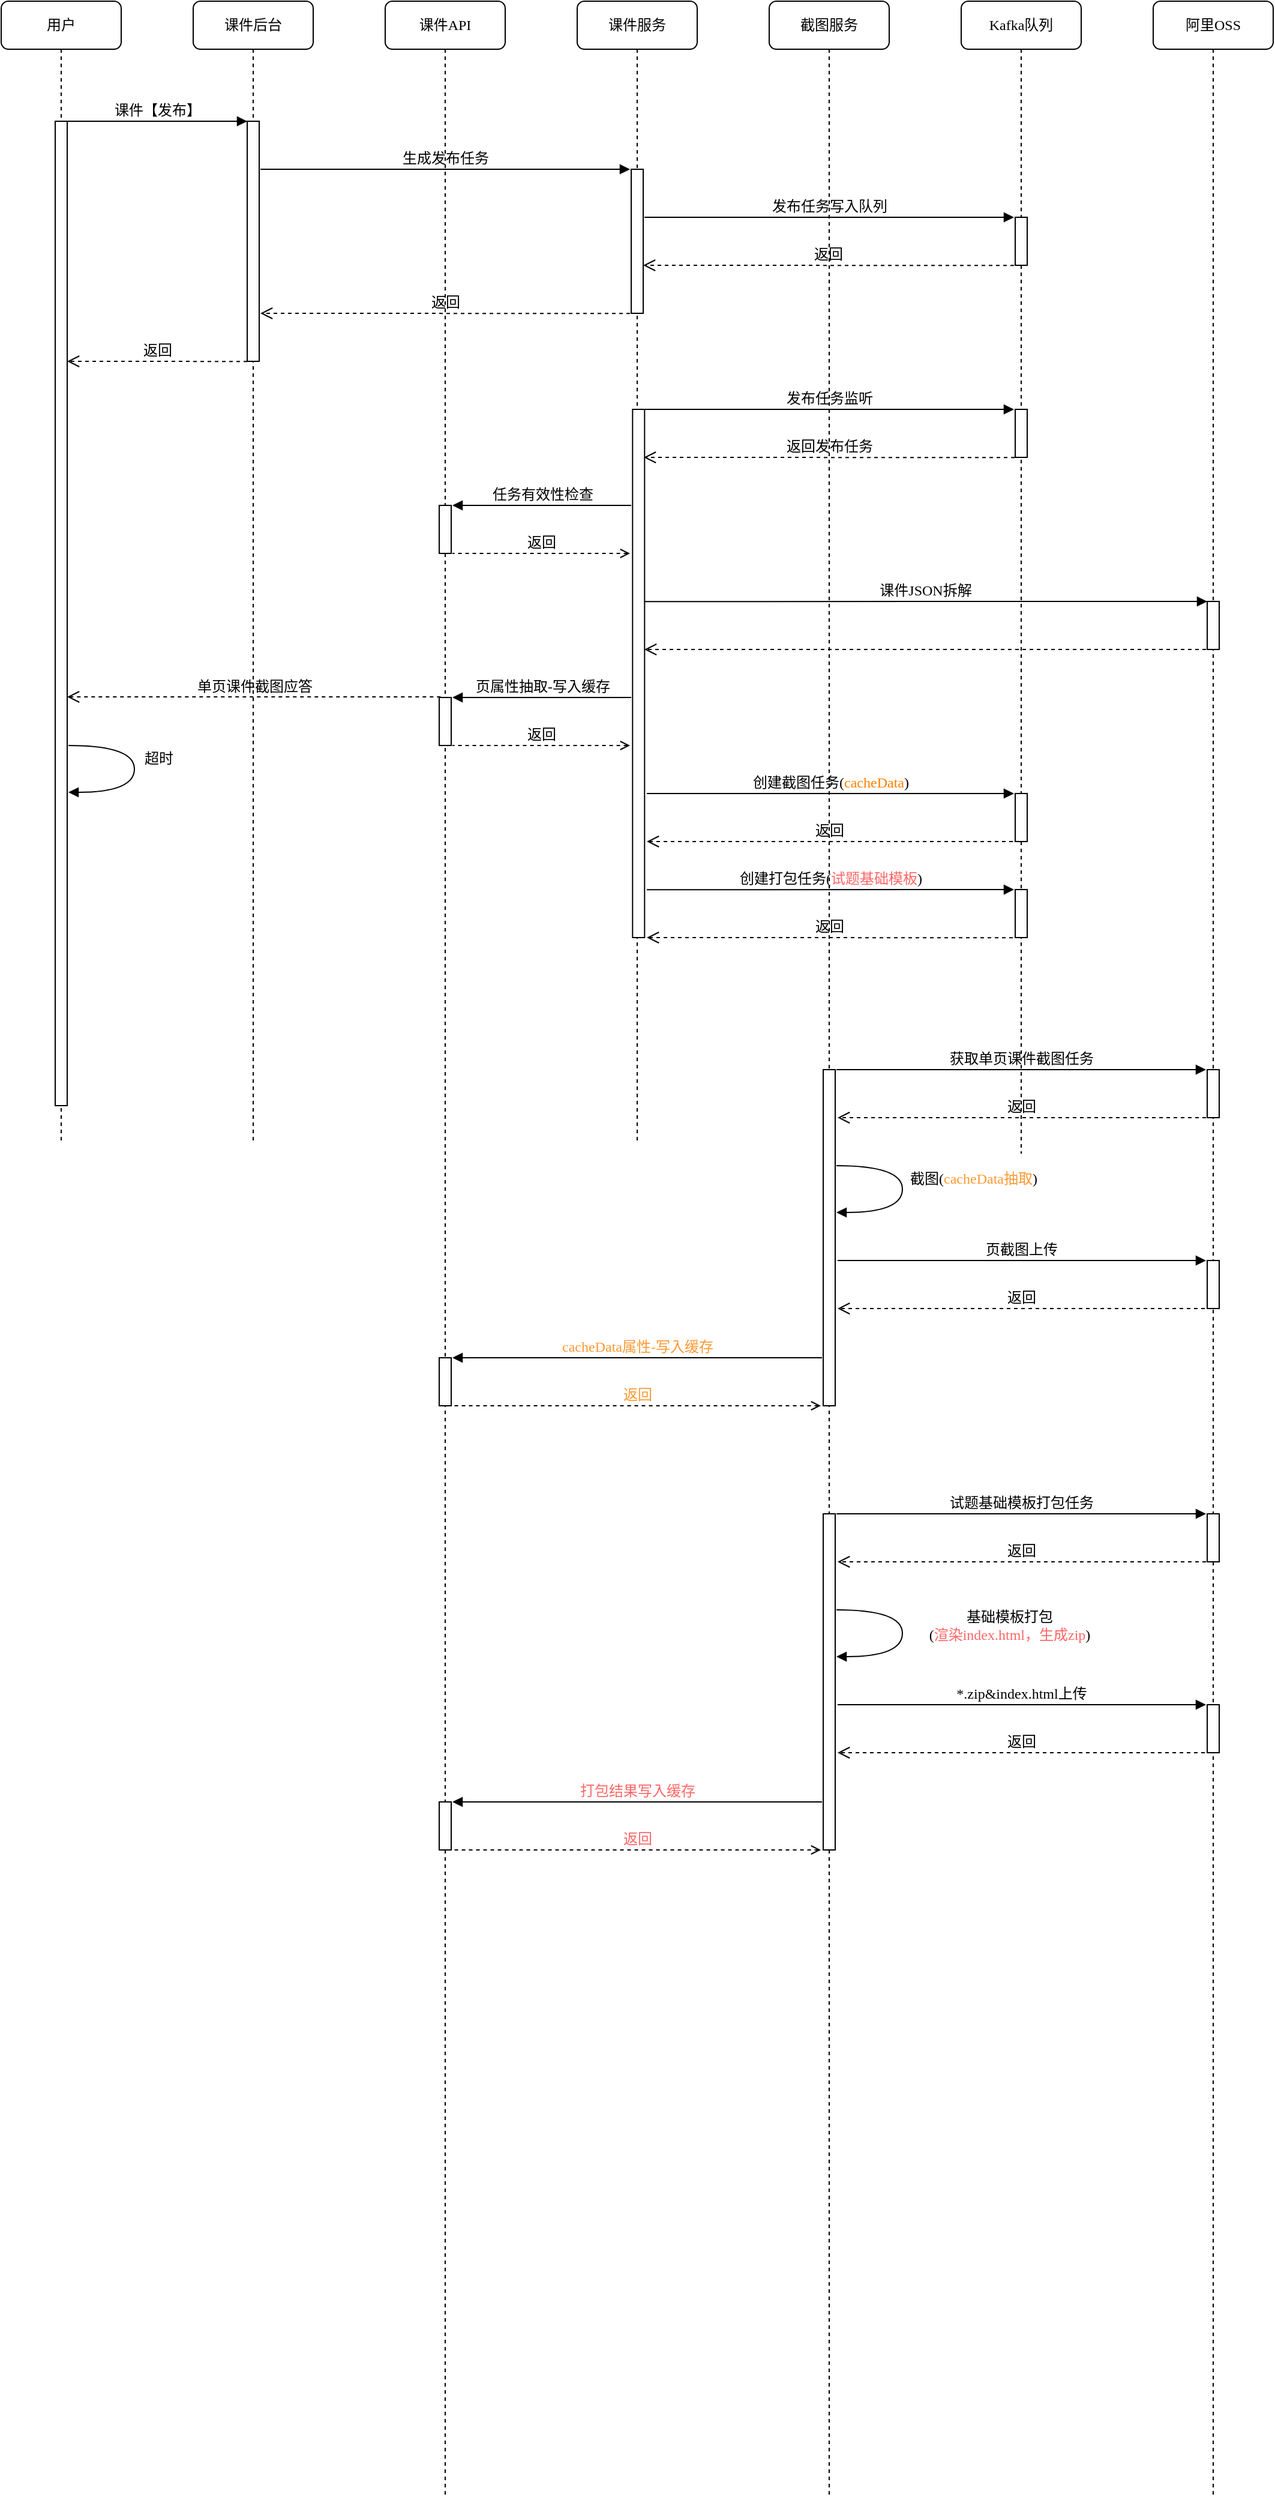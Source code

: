 <mxfile version="21.6.5" type="github">
  <diagram name="第 1 页" id="g4hASfduYWke274bOboM">
    <mxGraphModel dx="797" dy="394" grid="1" gridSize="10" guides="1" tooltips="1" connect="1" arrows="1" fold="1" page="1" pageScale="1" pageWidth="827" pageHeight="1169" math="0" shadow="0">
      <root>
        <mxCell id="0" />
        <mxCell id="1" parent="0" />
        <mxCell id="hMmdUdfrd5lEpIEmNu8y-2" value="阿里OSS" style="shape=umlLifeline;perimeter=lifelinePerimeter;whiteSpace=wrap;html=1;container=1;collapsible=0;recursiveResize=0;outlineConnect=0;rounded=1;shadow=0;comic=0;labelBackgroundColor=none;strokeWidth=1;fontFamily=Verdana;fontSize=12;align=center;" vertex="1" parent="1">
          <mxGeometry x="1040" y="80" width="100" height="2080" as="geometry" />
        </mxCell>
        <mxCell id="hMmdUdfrd5lEpIEmNu8y-3" value="" style="html=1;points=[];perimeter=orthogonalPerimeter;rounded=0;shadow=0;comic=0;labelBackgroundColor=none;strokeWidth=1;fontFamily=Verdana;fontSize=12;align=center;" vertex="1" parent="hMmdUdfrd5lEpIEmNu8y-2">
          <mxGeometry x="45" y="890" width="10" height="40" as="geometry" />
        </mxCell>
        <mxCell id="hMmdUdfrd5lEpIEmNu8y-19" value="" style="html=1;points=[];perimeter=orthogonalPerimeter;rounded=0;shadow=0;comic=0;labelBackgroundColor=none;strokeWidth=1;fontFamily=Verdana;fontSize=12;align=center;" vertex="1" parent="hMmdUdfrd5lEpIEmNu8y-2">
          <mxGeometry x="45" y="500" width="10" height="40" as="geometry" />
        </mxCell>
        <mxCell id="hMmdUdfrd5lEpIEmNu8y-6" value="" style="html=1;points=[];perimeter=orthogonalPerimeter;rounded=0;shadow=0;comic=0;labelBackgroundColor=none;strokeWidth=1;fontFamily=Verdana;fontSize=12;align=center;" vertex="1" parent="hMmdUdfrd5lEpIEmNu8y-2">
          <mxGeometry x="45" y="1049" width="10" height="40" as="geometry" />
        </mxCell>
        <mxCell id="hMmdUdfrd5lEpIEmNu8y-4" value="Kafka队列" style="shape=umlLifeline;perimeter=lifelinePerimeter;whiteSpace=wrap;html=1;container=1;collapsible=0;recursiveResize=0;outlineConnect=0;rounded=1;shadow=0;comic=0;labelBackgroundColor=none;strokeWidth=1;fontFamily=Verdana;fontSize=12;align=center;" vertex="1" parent="1">
          <mxGeometry x="880" y="80" width="100" height="960" as="geometry" />
        </mxCell>
        <mxCell id="hMmdUdfrd5lEpIEmNu8y-43" value="" style="html=1;points=[];perimeter=orthogonalPerimeter;rounded=0;shadow=0;comic=0;labelBackgroundColor=none;strokeWidth=1;fontFamily=Verdana;fontSize=12;align=center;" vertex="1" parent="hMmdUdfrd5lEpIEmNu8y-4">
          <mxGeometry x="45" y="180" width="10" height="40" as="geometry" />
        </mxCell>
        <mxCell id="hMmdUdfrd5lEpIEmNu8y-44" value="返回" style="html=1;verticalAlign=bottom;endArrow=open;dashed=1;endSize=8;labelBackgroundColor=none;fontFamily=Verdana;fontSize=12;edgeStyle=elbowEdgeStyle;elbow=vertical;" edge="1" parent="hMmdUdfrd5lEpIEmNu8y-4">
          <mxGeometry x="0.003" relative="1" as="geometry">
            <mxPoint x="-265" y="220" as="targetPoint" />
            <Array as="points" />
            <mxPoint x="44" y="220.13" as="sourcePoint" />
            <mxPoint as="offset" />
          </mxGeometry>
        </mxCell>
        <mxCell id="hMmdUdfrd5lEpIEmNu8y-46" value="" style="html=1;points=[];perimeter=orthogonalPerimeter;rounded=0;shadow=0;comic=0;labelBackgroundColor=none;strokeWidth=1;fontFamily=Verdana;fontSize=12;align=center;" vertex="1" parent="hMmdUdfrd5lEpIEmNu8y-4">
          <mxGeometry x="45" y="340" width="10" height="40" as="geometry" />
        </mxCell>
        <mxCell id="hMmdUdfrd5lEpIEmNu8y-59" value="" style="html=1;points=[];perimeter=orthogonalPerimeter;rounded=0;shadow=0;comic=0;labelBackgroundColor=none;strokeWidth=1;fontFamily=Verdana;fontSize=12;align=center;" vertex="1" parent="hMmdUdfrd5lEpIEmNu8y-4">
          <mxGeometry x="45" y="660" width="10" height="40" as="geometry" />
        </mxCell>
        <mxCell id="hMmdUdfrd5lEpIEmNu8y-63" value="" style="html=1;points=[];perimeter=orthogonalPerimeter;rounded=0;shadow=0;comic=0;labelBackgroundColor=none;strokeWidth=1;fontFamily=Verdana;fontSize=12;align=center;" vertex="1" parent="hMmdUdfrd5lEpIEmNu8y-4">
          <mxGeometry x="45" y="740" width="10" height="40" as="geometry" />
        </mxCell>
        <mxCell id="hMmdUdfrd5lEpIEmNu8y-7" value="课件后台" style="shape=umlLifeline;perimeter=lifelinePerimeter;whiteSpace=wrap;html=1;container=1;collapsible=0;recursiveResize=0;outlineConnect=0;rounded=1;shadow=0;comic=0;labelBackgroundColor=none;strokeWidth=1;fontFamily=Verdana;fontSize=12;align=center;" vertex="1" parent="1">
          <mxGeometry x="240" y="80" width="100" height="950" as="geometry" />
        </mxCell>
        <mxCell id="hMmdUdfrd5lEpIEmNu8y-8" value="" style="html=1;points=[];perimeter=orthogonalPerimeter;rounded=0;shadow=0;comic=0;labelBackgroundColor=none;strokeWidth=1;fontFamily=Verdana;fontSize=12;align=center;" vertex="1" parent="hMmdUdfrd5lEpIEmNu8y-7">
          <mxGeometry x="45" y="100" width="10" height="200" as="geometry" />
        </mxCell>
        <mxCell id="hMmdUdfrd5lEpIEmNu8y-9" value="返回" style="html=1;verticalAlign=bottom;endArrow=open;dashed=1;endSize=8;labelBackgroundColor=none;fontFamily=Verdana;fontSize=12;edgeStyle=elbowEdgeStyle;elbow=vertical;" edge="1" parent="hMmdUdfrd5lEpIEmNu8y-7">
          <mxGeometry relative="1" as="geometry">
            <mxPoint x="-105" y="300.09" as="targetPoint" />
            <Array as="points" />
            <mxPoint x="45" y="300.09" as="sourcePoint" />
            <mxPoint as="offset" />
          </mxGeometry>
        </mxCell>
        <mxCell id="hMmdUdfrd5lEpIEmNu8y-10" value="课件API" style="shape=umlLifeline;perimeter=lifelinePerimeter;whiteSpace=wrap;html=1;container=1;collapsible=0;recursiveResize=0;outlineConnect=0;rounded=1;shadow=0;comic=0;labelBackgroundColor=none;strokeWidth=1;fontFamily=Verdana;fontSize=12;align=center;" vertex="1" parent="1">
          <mxGeometry x="400" y="80" width="100" height="2080" as="geometry" />
        </mxCell>
        <mxCell id="hMmdUdfrd5lEpIEmNu8y-11" value="" style="html=1;points=[];perimeter=orthogonalPerimeter;rounded=0;shadow=0;comic=0;labelBackgroundColor=none;strokeWidth=1;fontFamily=Verdana;fontSize=12;align=center;" vertex="1" parent="hMmdUdfrd5lEpIEmNu8y-10">
          <mxGeometry x="45" y="420" width="10" height="40" as="geometry" />
        </mxCell>
        <mxCell id="hMmdUdfrd5lEpIEmNu8y-12" value="" style="html=1;points=[];perimeter=orthogonalPerimeter;rounded=0;shadow=0;comic=0;labelBackgroundColor=none;strokeWidth=1;fontFamily=Verdana;fontSize=12;align=center;" vertex="1" parent="hMmdUdfrd5lEpIEmNu8y-10">
          <mxGeometry x="45.0" y="1130" width="10" height="40" as="geometry" />
        </mxCell>
        <mxCell id="hMmdUdfrd5lEpIEmNu8y-40" value="生成发布任务" style="html=1;verticalAlign=bottom;endArrow=block;labelBackgroundColor=none;fontFamily=Verdana;fontSize=12;edgeStyle=elbowEdgeStyle;elbow=vertical;" edge="1" parent="hMmdUdfrd5lEpIEmNu8y-10">
          <mxGeometry relative="1" as="geometry">
            <mxPoint x="-104" y="140" as="sourcePoint" />
            <mxPoint x="204" y="140" as="targetPoint" />
          </mxGeometry>
        </mxCell>
        <mxCell id="hMmdUdfrd5lEpIEmNu8y-56" value="" style="html=1;points=[];perimeter=orthogonalPerimeter;rounded=0;shadow=0;comic=0;labelBackgroundColor=none;strokeWidth=1;fontFamily=Verdana;fontSize=12;align=center;" vertex="1" parent="hMmdUdfrd5lEpIEmNu8y-10">
          <mxGeometry x="45" y="580" width="10" height="40" as="geometry" />
        </mxCell>
        <mxCell id="hMmdUdfrd5lEpIEmNu8y-13" value="课件服务" style="shape=umlLifeline;perimeter=lifelinePerimeter;whiteSpace=wrap;html=1;container=1;collapsible=0;recursiveResize=0;outlineConnect=0;rounded=1;shadow=0;comic=0;labelBackgroundColor=none;strokeWidth=1;fontFamily=Verdana;fontSize=12;align=center;" vertex="1" parent="1">
          <mxGeometry x="560" y="80" width="100" height="950" as="geometry" />
        </mxCell>
        <mxCell id="hMmdUdfrd5lEpIEmNu8y-14" value="单页课件截图应答" style="html=1;verticalAlign=bottom;endArrow=open;dashed=1;endSize=8;labelBackgroundColor=none;fontFamily=Verdana;fontSize=12;edgeStyle=elbowEdgeStyle;elbow=vertical;entryX=0.974;entryY=0.851;entryDx=0;entryDy=0;entryPerimeter=0;" edge="1" parent="hMmdUdfrd5lEpIEmNu8y-13">
          <mxGeometry x="-0.001" relative="1" as="geometry">
            <mxPoint x="-425" y="579" as="targetPoint" />
            <Array as="points" />
            <mxPoint x="-113.85" y="579.52" as="sourcePoint" />
            <mxPoint as="offset" />
          </mxGeometry>
        </mxCell>
        <mxCell id="hMmdUdfrd5lEpIEmNu8y-16" value="" style="html=1;points=[];perimeter=orthogonalPerimeter;rounded=0;shadow=0;comic=0;labelBackgroundColor=none;strokeWidth=1;fontFamily=Verdana;fontSize=12;align=center;" vertex="1" parent="hMmdUdfrd5lEpIEmNu8y-13">
          <mxGeometry x="46.15" y="340" width="10" height="440" as="geometry" />
        </mxCell>
        <mxCell id="hMmdUdfrd5lEpIEmNu8y-41" value="" style="html=1;points=[];perimeter=orthogonalPerimeter;rounded=0;shadow=0;comic=0;labelBackgroundColor=none;strokeWidth=1;fontFamily=Verdana;fontSize=12;align=center;" vertex="1" parent="hMmdUdfrd5lEpIEmNu8y-13">
          <mxGeometry x="45" y="140" width="10" height="120" as="geometry" />
        </mxCell>
        <mxCell id="hMmdUdfrd5lEpIEmNu8y-45" value="返回" style="html=1;verticalAlign=bottom;endArrow=open;dashed=1;endSize=8;labelBackgroundColor=none;fontFamily=Verdana;fontSize=12;edgeStyle=elbowEdgeStyle;elbow=vertical;" edge="1" parent="hMmdUdfrd5lEpIEmNu8y-13">
          <mxGeometry x="0.003" relative="1" as="geometry">
            <mxPoint x="-264" y="260" as="targetPoint" />
            <Array as="points" />
            <mxPoint x="44" y="260.13" as="sourcePoint" />
            <mxPoint as="offset" />
          </mxGeometry>
        </mxCell>
        <mxCell id="hMmdUdfrd5lEpIEmNu8y-52" value="任务有效性检查" style="html=1;verticalAlign=bottom;endArrow=none;labelBackgroundColor=none;fontFamily=Verdana;fontSize=12;edgeStyle=elbowEdgeStyle;elbow=vertical;entryX=-0.209;entryY=0;entryDx=0;entryDy=0;entryPerimeter=0;startArrow=block;startFill=1;endFill=0;" edge="1" parent="hMmdUdfrd5lEpIEmNu8y-13">
          <mxGeometry x="-0.002" relative="1" as="geometry">
            <mxPoint x="-104" y="420" as="sourcePoint" />
            <Array as="points">
              <mxPoint x="-47.5" y="420" />
              <mxPoint x="-37.5" y="480" />
              <mxPoint x="2.5" y="490" />
              <mxPoint x="-17.5" y="450" />
              <mxPoint x="-97.5" y="340" />
            </Array>
            <mxPoint x="45" y="420" as="targetPoint" />
            <mxPoint as="offset" />
          </mxGeometry>
        </mxCell>
        <mxCell id="hMmdUdfrd5lEpIEmNu8y-53" value="返回" style="html=1;verticalAlign=bottom;endArrow=none;dashed=1;endSize=8;labelBackgroundColor=none;fontFamily=Verdana;fontSize=12;edgeStyle=elbowEdgeStyle;elbow=vertical;startArrow=open;startFill=0;endFill=0;" edge="1" parent="hMmdUdfrd5lEpIEmNu8y-13">
          <mxGeometry x="0.003" relative="1" as="geometry">
            <mxPoint x="-104" y="460" as="targetPoint" />
            <Array as="points" />
            <mxPoint x="44" y="460" as="sourcePoint" />
            <mxPoint as="offset" />
          </mxGeometry>
        </mxCell>
        <mxCell id="hMmdUdfrd5lEpIEmNu8y-23" value="用户" style="shape=umlLifeline;perimeter=lifelinePerimeter;whiteSpace=wrap;html=1;container=1;collapsible=0;recursiveResize=0;outlineConnect=0;rounded=1;shadow=0;comic=0;labelBackgroundColor=none;strokeWidth=1;fontFamily=Verdana;fontSize=12;align=center;" vertex="1" parent="1">
          <mxGeometry x="80" y="80" width="100" height="950" as="geometry" />
        </mxCell>
        <mxCell id="hMmdUdfrd5lEpIEmNu8y-24" value="" style="html=1;points=[];perimeter=orthogonalPerimeter;rounded=0;shadow=0;comic=0;labelBackgroundColor=none;strokeWidth=1;fontFamily=Verdana;fontSize=12;align=center;" vertex="1" parent="hMmdUdfrd5lEpIEmNu8y-23">
          <mxGeometry x="45" y="100" width="10" height="820" as="geometry" />
        </mxCell>
        <mxCell id="hMmdUdfrd5lEpIEmNu8y-25" value="截图服务" style="shape=umlLifeline;perimeter=lifelinePerimeter;whiteSpace=wrap;html=1;container=1;collapsible=0;recursiveResize=0;outlineConnect=0;rounded=1;shadow=0;comic=0;labelBackgroundColor=none;strokeWidth=1;fontFamily=Verdana;fontSize=12;align=center;" vertex="1" parent="1">
          <mxGeometry x="720" y="80" width="100" height="2080" as="geometry" />
        </mxCell>
        <mxCell id="hMmdUdfrd5lEpIEmNu8y-26" value="" style="html=1;points=[];perimeter=orthogonalPerimeter;rounded=0;shadow=0;comic=0;labelBackgroundColor=none;strokeWidth=1;fontFamily=Verdana;fontSize=12;align=center;" vertex="1" parent="hMmdUdfrd5lEpIEmNu8y-25">
          <mxGeometry x="45" y="890" width="10" height="280" as="geometry" />
        </mxCell>
        <mxCell id="hMmdUdfrd5lEpIEmNu8y-60" value="创建截图任务(&lt;font color=&quot;#ff8000&quot;&gt;cacheData&lt;/font&gt;)" style="html=1;verticalAlign=bottom;endArrow=block;labelBackgroundColor=none;fontFamily=Verdana;fontSize=12;edgeStyle=elbowEdgeStyle;elbow=vertical;" edge="1" parent="hMmdUdfrd5lEpIEmNu8y-25">
          <mxGeometry relative="1" as="geometry">
            <mxPoint x="-102" y="660" as="sourcePoint" />
            <mxPoint x="204" y="660" as="targetPoint" />
          </mxGeometry>
        </mxCell>
        <mxCell id="hMmdUdfrd5lEpIEmNu8y-61" value="返回" style="html=1;verticalAlign=bottom;endArrow=open;dashed=1;endSize=8;labelBackgroundColor=none;fontFamily=Verdana;fontSize=12;edgeStyle=elbowEdgeStyle;elbow=vertical;" edge="1" parent="hMmdUdfrd5lEpIEmNu8y-25">
          <mxGeometry x="0.003" relative="1" as="geometry">
            <mxPoint x="-102" y="700" as="targetPoint" />
            <Array as="points" />
            <mxPoint x="203" y="700" as="sourcePoint" />
            <mxPoint as="offset" />
          </mxGeometry>
        </mxCell>
        <mxCell id="hMmdUdfrd5lEpIEmNu8y-27" value="课件【发布】" style="html=1;verticalAlign=bottom;endArrow=block;entryX=0;entryY=0;labelBackgroundColor=none;fontFamily=Verdana;fontSize=12;edgeStyle=elbowEdgeStyle;elbow=vertical;" edge="1" parent="1" source="hMmdUdfrd5lEpIEmNu8y-24" target="hMmdUdfrd5lEpIEmNu8y-8">
          <mxGeometry relative="1" as="geometry">
            <mxPoint x="220" y="190" as="sourcePoint" />
          </mxGeometry>
        </mxCell>
        <mxCell id="hMmdUdfrd5lEpIEmNu8y-32" value="获取单页课件截图任务" style="html=1;verticalAlign=bottom;endArrow=block;labelBackgroundColor=none;fontFamily=Verdana;fontSize=12;edgeStyle=elbowEdgeStyle;elbow=vertical;" edge="1" parent="1">
          <mxGeometry x="-0.002" relative="1" as="geometry">
            <mxPoint x="776" y="970" as="sourcePoint" />
            <Array as="points">
              <mxPoint x="831" y="970" />
              <mxPoint x="841" y="1030" />
              <mxPoint x="881" y="1040" />
              <mxPoint x="861" y="1000" />
              <mxPoint x="781" y="890" />
            </Array>
            <mxPoint x="1084" y="970" as="targetPoint" />
            <mxPoint as="offset" />
          </mxGeometry>
        </mxCell>
        <mxCell id="hMmdUdfrd5lEpIEmNu8y-33" value="返回" style="html=1;verticalAlign=bottom;endArrow=open;dashed=1;endSize=8;labelBackgroundColor=none;fontFamily=Verdana;fontSize=12;edgeStyle=elbowEdgeStyle;elbow=vertical;" edge="1" parent="1">
          <mxGeometry x="0.003" relative="1" as="geometry">
            <mxPoint x="777" y="1010" as="targetPoint" />
            <Array as="points" />
            <mxPoint x="1084" y="1010" as="sourcePoint" />
            <mxPoint as="offset" />
          </mxGeometry>
        </mxCell>
        <mxCell id="hMmdUdfrd5lEpIEmNu8y-34" value="截图(&lt;font color=&quot;#ff9933&quot;&gt;cacheData抽取&lt;/font&gt;)" style="html=1;verticalAlign=bottom;endArrow=block;labelBackgroundColor=none;fontFamily=Verdana;fontSize=12;elbow=vertical;edgeStyle=orthogonalEdgeStyle;curved=1;exitX=1.038;exitY=0.345;exitPerimeter=0;entryX=1.027;entryY=0.831;entryDx=0;entryDy=0;entryPerimeter=0;" edge="1" parent="1">
          <mxGeometry x="0.007" y="59" relative="1" as="geometry">
            <mxPoint x="776" y="1050" as="sourcePoint" />
            <mxPoint x="776" y="1089" as="targetPoint" />
            <Array as="points">
              <mxPoint x="831" y="1050" />
              <mxPoint x="831" y="1089" />
            </Array>
            <mxPoint as="offset" />
          </mxGeometry>
        </mxCell>
        <mxCell id="hMmdUdfrd5lEpIEmNu8y-35" value="页截图上传" style="html=1;verticalAlign=bottom;endArrow=block;labelBackgroundColor=none;fontFamily=Verdana;fontSize=12;edgeStyle=elbowEdgeStyle;elbow=vertical;" edge="1" parent="1">
          <mxGeometry x="-0.002" relative="1" as="geometry">
            <mxPoint x="777" y="1129" as="sourcePoint" />
            <Array as="points">
              <mxPoint x="830.5" y="1129" />
              <mxPoint x="840.5" y="1189" />
              <mxPoint x="880.5" y="1199" />
              <mxPoint x="860.5" y="1159" />
              <mxPoint x="780.5" y="1049" />
            </Array>
            <mxPoint x="1084" y="1129" as="targetPoint" />
            <mxPoint as="offset" />
          </mxGeometry>
        </mxCell>
        <mxCell id="hMmdUdfrd5lEpIEmNu8y-36" value="返回" style="html=1;verticalAlign=bottom;endArrow=open;dashed=1;endSize=8;labelBackgroundColor=none;fontFamily=Verdana;fontSize=12;edgeStyle=elbowEdgeStyle;elbow=vertical;" edge="1" parent="1">
          <mxGeometry x="0.003" relative="1" as="geometry">
            <mxPoint x="777" y="1169" as="targetPoint" />
            <Array as="points" />
            <mxPoint x="1083" y="1169" as="sourcePoint" />
            <mxPoint as="offset" />
          </mxGeometry>
        </mxCell>
        <mxCell id="hMmdUdfrd5lEpIEmNu8y-39" value="超时" style="html=1;verticalAlign=bottom;endArrow=block;labelBackgroundColor=none;fontFamily=Verdana;fontSize=12;elbow=vertical;edgeStyle=orthogonalEdgeStyle;curved=1;exitX=1.038;exitY=0.345;exitPerimeter=0;entryX=1.027;entryY=0.831;entryDx=0;entryDy=0;entryPerimeter=0;" edge="1" parent="1">
          <mxGeometry x="0.007" y="20" relative="1" as="geometry">
            <mxPoint x="136" y="700" as="sourcePoint" />
            <mxPoint x="136" y="739" as="targetPoint" />
            <Array as="points">
              <mxPoint x="191" y="700" />
              <mxPoint x="191" y="739" />
            </Array>
            <mxPoint as="offset" />
          </mxGeometry>
        </mxCell>
        <mxCell id="hMmdUdfrd5lEpIEmNu8y-42" value="发布任务写入队列" style="html=1;verticalAlign=bottom;endArrow=block;labelBackgroundColor=none;fontFamily=Verdana;fontSize=12;edgeStyle=elbowEdgeStyle;elbow=vertical;" edge="1" parent="1">
          <mxGeometry relative="1" as="geometry">
            <mxPoint x="616" y="260" as="sourcePoint" />
            <mxPoint x="924" y="260" as="targetPoint" />
          </mxGeometry>
        </mxCell>
        <mxCell id="hMmdUdfrd5lEpIEmNu8y-47" value="发布任务监听" style="html=1;verticalAlign=bottom;endArrow=block;labelBackgroundColor=none;fontFamily=Verdana;fontSize=12;edgeStyle=elbowEdgeStyle;elbow=vertical;" edge="1" parent="1">
          <mxGeometry relative="1" as="geometry">
            <mxPoint x="616" y="420" as="sourcePoint" />
            <mxPoint x="924" y="420" as="targetPoint" />
          </mxGeometry>
        </mxCell>
        <mxCell id="hMmdUdfrd5lEpIEmNu8y-48" value="返回发布任务" style="html=1;verticalAlign=bottom;endArrow=open;dashed=1;endSize=8;labelBackgroundColor=none;fontFamily=Verdana;fontSize=12;edgeStyle=elbowEdgeStyle;elbow=vertical;" edge="1" parent="1">
          <mxGeometry x="0.003" relative="1" as="geometry">
            <mxPoint x="615.5" y="460" as="targetPoint" />
            <Array as="points" />
            <mxPoint x="924.5" y="460.13" as="sourcePoint" />
            <mxPoint as="offset" />
          </mxGeometry>
        </mxCell>
        <mxCell id="hMmdUdfrd5lEpIEmNu8y-54" value="课件JSON拆解" style="html=1;verticalAlign=bottom;endArrow=block;labelBackgroundColor=none;fontFamily=Verdana;fontSize=12;edgeStyle=elbowEdgeStyle;elbow=vertical;" edge="1" parent="1">
          <mxGeometry relative="1" as="geometry">
            <mxPoint x="616" y="580.11" as="sourcePoint" />
            <mxPoint x="1085" y="580" as="targetPoint" />
          </mxGeometry>
        </mxCell>
        <mxCell id="hMmdUdfrd5lEpIEmNu8y-55" value="" style="html=1;verticalAlign=bottom;endArrow=open;dashed=1;endSize=8;labelBackgroundColor=none;fontFamily=Verdana;fontSize=12;edgeStyle=elbowEdgeStyle;elbow=vertical;" edge="1" parent="1">
          <mxGeometry x="0.003" relative="1" as="geometry">
            <mxPoint x="616" y="620" as="targetPoint" />
            <Array as="points" />
            <mxPoint x="1084" y="620" as="sourcePoint" />
            <mxPoint as="offset" />
          </mxGeometry>
        </mxCell>
        <mxCell id="hMmdUdfrd5lEpIEmNu8y-57" value="页属性抽取-写入缓存" style="html=1;verticalAlign=bottom;endArrow=none;labelBackgroundColor=none;fontFamily=Verdana;fontSize=12;edgeStyle=elbowEdgeStyle;elbow=vertical;entryX=-0.209;entryY=0;entryDx=0;entryDy=0;entryPerimeter=0;startArrow=block;startFill=1;endFill=0;" edge="1" parent="1">
          <mxGeometry x="-0.002" relative="1" as="geometry">
            <mxPoint x="456" y="660" as="sourcePoint" />
            <Array as="points">
              <mxPoint x="512.5" y="660" />
              <mxPoint x="522.5" y="720" />
              <mxPoint x="562.5" y="730" />
              <mxPoint x="542.5" y="690" />
              <mxPoint x="462.5" y="580" />
            </Array>
            <mxPoint x="605" y="660" as="targetPoint" />
            <mxPoint as="offset" />
          </mxGeometry>
        </mxCell>
        <mxCell id="hMmdUdfrd5lEpIEmNu8y-58" value="返回" style="html=1;verticalAlign=bottom;endArrow=none;dashed=1;endSize=8;labelBackgroundColor=none;fontFamily=Verdana;fontSize=12;edgeStyle=elbowEdgeStyle;elbow=vertical;startArrow=open;startFill=0;endFill=0;" edge="1" parent="1">
          <mxGeometry x="0.003" relative="1" as="geometry">
            <mxPoint x="456" y="700" as="targetPoint" />
            <Array as="points" />
            <mxPoint x="604" y="700" as="sourcePoint" />
            <mxPoint as="offset" />
          </mxGeometry>
        </mxCell>
        <mxCell id="hMmdUdfrd5lEpIEmNu8y-64" value="创建打包任务(&lt;font color=&quot;#ff6666&quot;&gt;试题基础模板&lt;/font&gt;)" style="html=1;verticalAlign=bottom;endArrow=block;labelBackgroundColor=none;fontFamily=Verdana;fontSize=12;edgeStyle=elbowEdgeStyle;elbow=vertical;" edge="1" parent="1">
          <mxGeometry relative="1" as="geometry">
            <mxPoint x="618" y="820.11" as="sourcePoint" />
            <mxPoint x="924" y="820.11" as="targetPoint" />
          </mxGeometry>
        </mxCell>
        <mxCell id="hMmdUdfrd5lEpIEmNu8y-65" value="返回" style="html=1;verticalAlign=bottom;endArrow=open;dashed=1;endSize=8;labelBackgroundColor=none;fontFamily=Verdana;fontSize=12;edgeStyle=elbowEdgeStyle;elbow=vertical;" edge="1" parent="1">
          <mxGeometry x="0.003" relative="1" as="geometry">
            <mxPoint x="618" y="860.11" as="targetPoint" />
            <Array as="points" />
            <mxPoint x="923" y="860.11" as="sourcePoint" />
            <mxPoint as="offset" />
          </mxGeometry>
        </mxCell>
        <mxCell id="hMmdUdfrd5lEpIEmNu8y-66" value="&lt;font color=&quot;#ff9933&quot;&gt;cacheData属性-写入缓存&lt;/font&gt;" style="html=1;verticalAlign=bottom;endArrow=none;labelBackgroundColor=none;fontFamily=Verdana;fontSize=12;edgeStyle=elbowEdgeStyle;elbow=vertical;entryX=-0.209;entryY=0;entryDx=0;entryDy=0;entryPerimeter=0;startArrow=block;startFill=1;endFill=0;" edge="1" parent="1">
          <mxGeometry x="-0.002" relative="1" as="geometry">
            <mxPoint x="456" y="1210" as="sourcePoint" />
            <Array as="points">
              <mxPoint x="666.5" y="1210" />
              <mxPoint x="676.5" y="1270" />
              <mxPoint x="716.5" y="1280" />
              <mxPoint x="696.5" y="1240" />
              <mxPoint x="616.5" y="1130" />
            </Array>
            <mxPoint x="764" y="1210" as="targetPoint" />
            <mxPoint as="offset" />
          </mxGeometry>
        </mxCell>
        <mxCell id="hMmdUdfrd5lEpIEmNu8y-67" value="&lt;font color=&quot;#ff9933&quot;&gt;返回&lt;/font&gt;" style="html=1;verticalAlign=bottom;endArrow=none;dashed=1;endSize=8;labelBackgroundColor=none;fontFamily=Verdana;fontSize=12;edgeStyle=elbowEdgeStyle;elbow=vertical;startArrow=open;startFill=0;endFill=0;" edge="1" parent="1">
          <mxGeometry x="0.003" relative="1" as="geometry">
            <mxPoint x="457" y="1250" as="targetPoint" />
            <Array as="points" />
            <mxPoint x="763" y="1250" as="sourcePoint" />
            <mxPoint as="offset" />
          </mxGeometry>
        </mxCell>
        <mxCell id="hMmdUdfrd5lEpIEmNu8y-68" value="" style="html=1;points=[];perimeter=orthogonalPerimeter;rounded=0;shadow=0;comic=0;labelBackgroundColor=none;strokeWidth=1;fontFamily=Verdana;fontSize=12;align=center;" vertex="1" parent="1">
          <mxGeometry x="1085" y="1340" width="10" height="40" as="geometry" />
        </mxCell>
        <mxCell id="hMmdUdfrd5lEpIEmNu8y-69" value="" style="html=1;points=[];perimeter=orthogonalPerimeter;rounded=0;shadow=0;comic=0;labelBackgroundColor=none;strokeWidth=1;fontFamily=Verdana;fontSize=12;align=center;" vertex="1" parent="1">
          <mxGeometry x="1085" y="1499" width="10" height="40" as="geometry" />
        </mxCell>
        <mxCell id="hMmdUdfrd5lEpIEmNu8y-70" value="" style="html=1;points=[];perimeter=orthogonalPerimeter;rounded=0;shadow=0;comic=0;labelBackgroundColor=none;strokeWidth=1;fontFamily=Verdana;fontSize=12;align=center;" vertex="1" parent="1">
          <mxGeometry x="445" y="1580" width="10" height="40" as="geometry" />
        </mxCell>
        <mxCell id="hMmdUdfrd5lEpIEmNu8y-71" value="" style="html=1;points=[];perimeter=orthogonalPerimeter;rounded=0;shadow=0;comic=0;labelBackgroundColor=none;strokeWidth=1;fontFamily=Verdana;fontSize=12;align=center;" vertex="1" parent="1">
          <mxGeometry x="765" y="1340" width="10" height="280" as="geometry" />
        </mxCell>
        <mxCell id="hMmdUdfrd5lEpIEmNu8y-72" value="试题基础模板打包任务" style="html=1;verticalAlign=bottom;endArrow=block;labelBackgroundColor=none;fontFamily=Verdana;fontSize=12;edgeStyle=elbowEdgeStyle;elbow=vertical;" edge="1" parent="1">
          <mxGeometry x="-0.002" relative="1" as="geometry">
            <mxPoint x="776" y="1340" as="sourcePoint" />
            <Array as="points">
              <mxPoint x="831" y="1340" />
              <mxPoint x="841" y="1400" />
              <mxPoint x="881" y="1410" />
              <mxPoint x="861" y="1370" />
              <mxPoint x="781" y="1260" />
            </Array>
            <mxPoint x="1084" y="1340" as="targetPoint" />
            <mxPoint as="offset" />
          </mxGeometry>
        </mxCell>
        <mxCell id="hMmdUdfrd5lEpIEmNu8y-73" value="返回" style="html=1;verticalAlign=bottom;endArrow=open;dashed=1;endSize=8;labelBackgroundColor=none;fontFamily=Verdana;fontSize=12;edgeStyle=elbowEdgeStyle;elbow=vertical;" edge="1" parent="1">
          <mxGeometry x="0.003" relative="1" as="geometry">
            <mxPoint x="777" y="1380" as="targetPoint" />
            <Array as="points" />
            <mxPoint x="1084" y="1380" as="sourcePoint" />
            <mxPoint as="offset" />
          </mxGeometry>
        </mxCell>
        <mxCell id="hMmdUdfrd5lEpIEmNu8y-74" value="基础模板打包&lt;br&gt;(&lt;font color=&quot;#ff6666&quot;&gt;渲染index.html，生成zip&lt;/font&gt;)" style="html=1;verticalAlign=bottom;endArrow=block;labelBackgroundColor=none;fontFamily=Verdana;fontSize=12;elbow=vertical;edgeStyle=orthogonalEdgeStyle;curved=1;exitX=1.038;exitY=0.345;exitPerimeter=0;entryX=1.027;entryY=0.831;entryDx=0;entryDy=0;entryPerimeter=0;" edge="1" parent="1">
          <mxGeometry x="0.141" y="89" relative="1" as="geometry">
            <mxPoint x="776" y="1420" as="sourcePoint" />
            <mxPoint x="776" y="1459" as="targetPoint" />
            <Array as="points">
              <mxPoint x="831" y="1420" />
              <mxPoint x="831" y="1459" />
            </Array>
            <mxPoint as="offset" />
          </mxGeometry>
        </mxCell>
        <mxCell id="hMmdUdfrd5lEpIEmNu8y-75" value="*.zip&amp;amp;index.html上传" style="html=1;verticalAlign=bottom;endArrow=block;labelBackgroundColor=none;fontFamily=Verdana;fontSize=12;edgeStyle=elbowEdgeStyle;elbow=vertical;" edge="1" parent="1">
          <mxGeometry x="-0.002" relative="1" as="geometry">
            <mxPoint x="777" y="1499" as="sourcePoint" />
            <Array as="points">
              <mxPoint x="830.5" y="1499" />
              <mxPoint x="840.5" y="1559" />
              <mxPoint x="880.5" y="1569" />
              <mxPoint x="860.5" y="1529" />
              <mxPoint x="780.5" y="1419" />
            </Array>
            <mxPoint x="1084" y="1499" as="targetPoint" />
            <mxPoint as="offset" />
          </mxGeometry>
        </mxCell>
        <mxCell id="hMmdUdfrd5lEpIEmNu8y-76" value="返回" style="html=1;verticalAlign=bottom;endArrow=open;dashed=1;endSize=8;labelBackgroundColor=none;fontFamily=Verdana;fontSize=12;edgeStyle=elbowEdgeStyle;elbow=vertical;" edge="1" parent="1">
          <mxGeometry x="0.003" relative="1" as="geometry">
            <mxPoint x="777" y="1539" as="targetPoint" />
            <Array as="points" />
            <mxPoint x="1083" y="1539" as="sourcePoint" />
            <mxPoint as="offset" />
          </mxGeometry>
        </mxCell>
        <mxCell id="hMmdUdfrd5lEpIEmNu8y-77" value="&lt;font color=&quot;#ff6666&quot;&gt;打包结果写入缓存&lt;/font&gt;" style="html=1;verticalAlign=bottom;endArrow=none;labelBackgroundColor=none;fontFamily=Verdana;fontSize=12;edgeStyle=elbowEdgeStyle;elbow=vertical;entryX=-0.209;entryY=0;entryDx=0;entryDy=0;entryPerimeter=0;startArrow=block;startFill=1;endFill=0;" edge="1" parent="1">
          <mxGeometry x="-0.001" relative="1" as="geometry">
            <mxPoint x="456" y="1580" as="sourcePoint" />
            <Array as="points">
              <mxPoint x="666.5" y="1580" />
              <mxPoint x="676.5" y="1640" />
              <mxPoint x="716.5" y="1650" />
              <mxPoint x="696.5" y="1610" />
              <mxPoint x="616.5" y="1500" />
            </Array>
            <mxPoint x="764" y="1580" as="targetPoint" />
            <mxPoint as="offset" />
          </mxGeometry>
        </mxCell>
        <mxCell id="hMmdUdfrd5lEpIEmNu8y-78" value="&lt;font color=&quot;#ff6666&quot;&gt;返回&lt;/font&gt;" style="html=1;verticalAlign=bottom;endArrow=none;dashed=1;endSize=8;labelBackgroundColor=none;fontFamily=Verdana;fontSize=12;edgeStyle=elbowEdgeStyle;elbow=vertical;startArrow=open;startFill=0;endFill=0;" edge="1" parent="1">
          <mxGeometry x="0.003" relative="1" as="geometry">
            <mxPoint x="457" y="1620" as="targetPoint" />
            <Array as="points" />
            <mxPoint x="763" y="1620" as="sourcePoint" />
            <mxPoint as="offset" />
          </mxGeometry>
        </mxCell>
      </root>
    </mxGraphModel>
  </diagram>
</mxfile>
